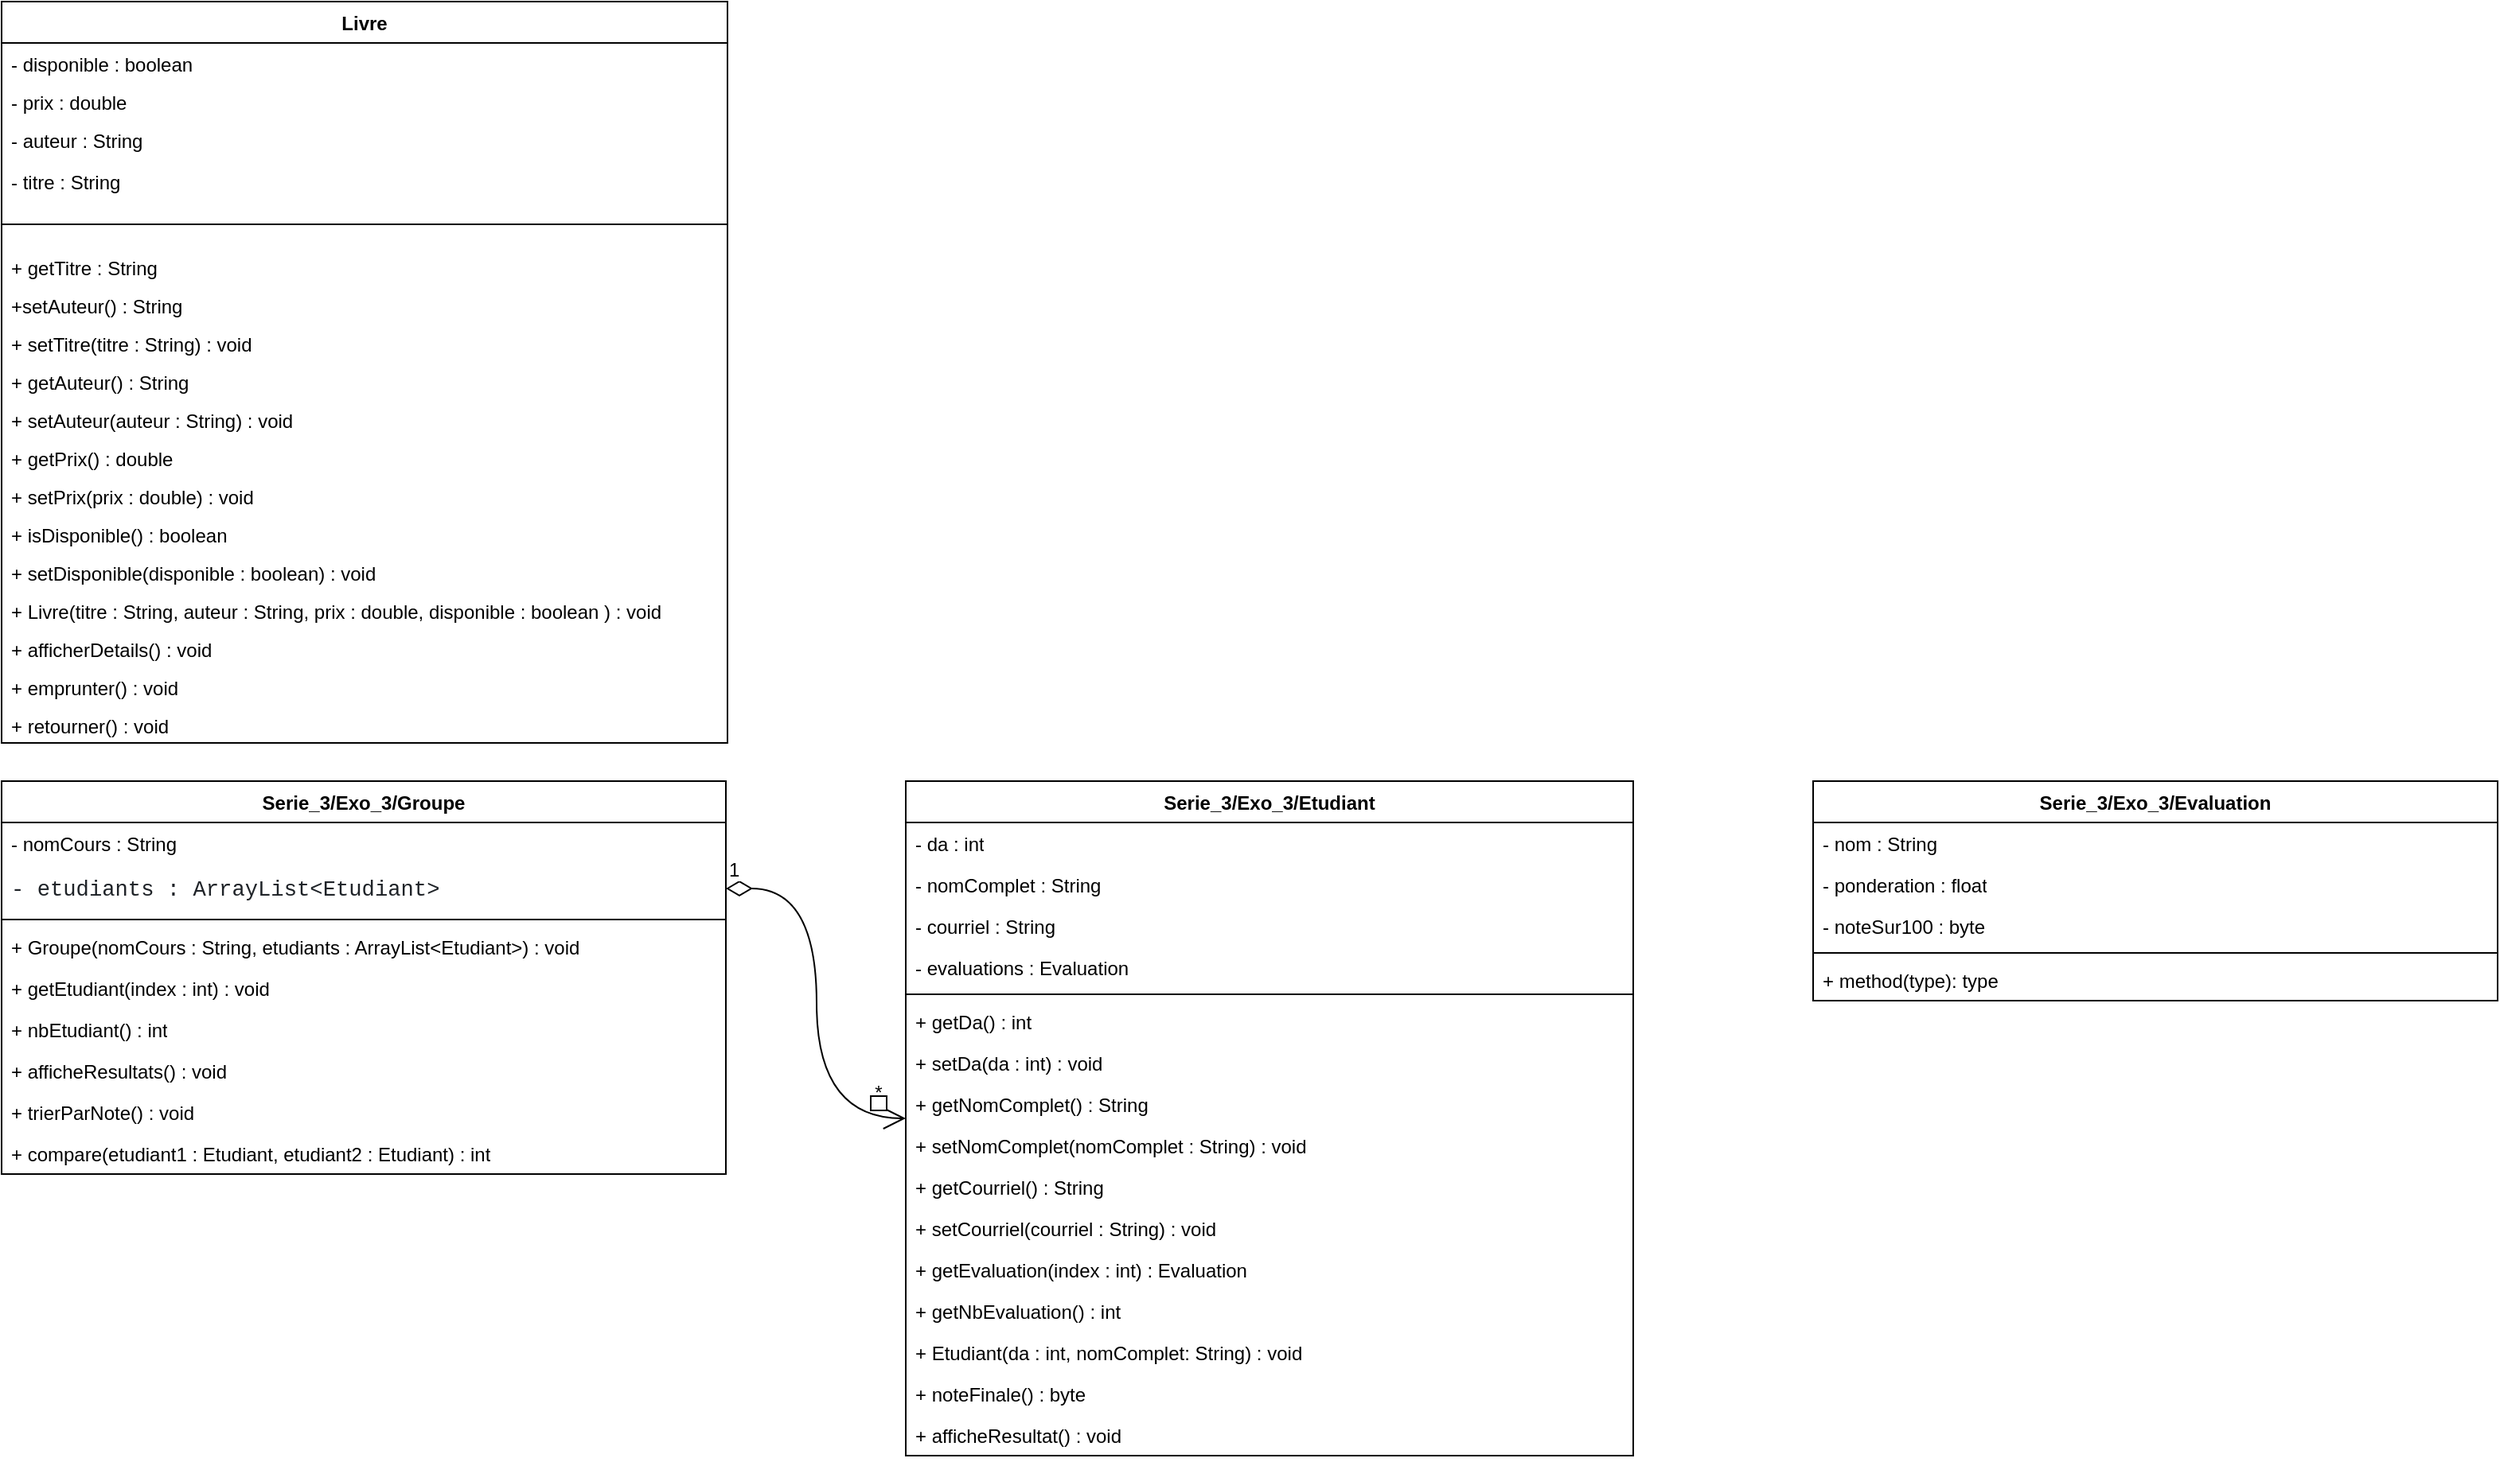 <mxfile version="26.2.5">
  <diagram name="Page-1" id="IBTZx50Kvss-hVOxCkij">
    <mxGraphModel dx="742" dy="1198" grid="0" gridSize="10" guides="1" tooltips="1" connect="1" arrows="1" fold="1" page="0" pageScale="1" pageWidth="827" pageHeight="1169" math="0" shadow="0">
      <root>
        <mxCell id="0" />
        <mxCell id="1" parent="0" />
        <mxCell id="44MyPO-igq-WciJjIL3j-24" value="Livre&lt;div&gt;&lt;br&gt;&lt;/div&gt;" style="swimlane;fontStyle=1;align=center;verticalAlign=top;childLayout=stackLayout;horizontal=1;startSize=26;horizontalStack=0;resizeParent=1;resizeParentMax=0;resizeLast=0;collapsible=1;marginBottom=0;whiteSpace=wrap;html=1;" vertex="1" parent="1">
          <mxGeometry x="38" y="-28" width="456" height="466" as="geometry" />
        </mxCell>
        <mxCell id="44MyPO-igq-WciJjIL3j-9" value="- disponible : boolean" style="text;strokeColor=none;fillColor=none;align=left;verticalAlign=top;spacingLeft=4;spacingRight=4;overflow=hidden;rotatable=0;points=[[0,0.5],[1,0.5]];portConstraint=eastwest;whiteSpace=wrap;html=1;" vertex="1" parent="44MyPO-igq-WciJjIL3j-24">
          <mxGeometry y="26" width="456" height="24" as="geometry" />
        </mxCell>
        <mxCell id="44MyPO-igq-WciJjIL3j-8" value="- prix : double" style="text;strokeColor=none;fillColor=none;align=left;verticalAlign=top;spacingLeft=4;spacingRight=4;overflow=hidden;rotatable=0;points=[[0,0.5],[1,0.5]];portConstraint=eastwest;whiteSpace=wrap;html=1;" vertex="1" parent="44MyPO-igq-WciJjIL3j-24">
          <mxGeometry y="50" width="456" height="24" as="geometry" />
        </mxCell>
        <mxCell id="44MyPO-igq-WciJjIL3j-7" value="- auteur : String" style="text;strokeColor=none;fillColor=none;align=left;verticalAlign=top;spacingLeft=4;spacingRight=4;overflow=hidden;rotatable=0;points=[[0,0.5],[1,0.5]];portConstraint=eastwest;whiteSpace=wrap;html=1;" vertex="1" parent="44MyPO-igq-WciJjIL3j-24">
          <mxGeometry y="74" width="456" height="26" as="geometry" />
        </mxCell>
        <mxCell id="44MyPO-igq-WciJjIL3j-6" value="- titre : String&lt;div&gt;&lt;br&gt;&lt;/div&gt;&lt;div&gt;&lt;br&gt;&lt;/div&gt;" style="text;strokeColor=none;fillColor=none;align=left;verticalAlign=top;spacingLeft=4;spacingRight=4;overflow=hidden;rotatable=0;points=[[0,0.5],[1,0.5]];portConstraint=eastwest;whiteSpace=wrap;html=1;" vertex="1" parent="44MyPO-igq-WciJjIL3j-24">
          <mxGeometry y="100" width="456" height="26" as="geometry" />
        </mxCell>
        <mxCell id="44MyPO-igq-WciJjIL3j-26" value="" style="line;strokeWidth=1;fillColor=none;align=left;verticalAlign=middle;spacingTop=-1;spacingLeft=3;spacingRight=3;rotatable=0;labelPosition=right;points=[];portConstraint=eastwest;strokeColor=inherit;" vertex="1" parent="44MyPO-igq-WciJjIL3j-24">
          <mxGeometry y="126" width="456" height="28" as="geometry" />
        </mxCell>
        <mxCell id="44MyPO-igq-WciJjIL3j-15" value="+ getTitre : String" style="text;strokeColor=none;fillColor=none;align=left;verticalAlign=top;spacingLeft=4;spacingRight=4;overflow=hidden;rotatable=0;points=[[0,0.5],[1,0.5]];portConstraint=eastwest;whiteSpace=wrap;html=1;" vertex="1" parent="44MyPO-igq-WciJjIL3j-24">
          <mxGeometry y="154" width="456" height="24" as="geometry" />
        </mxCell>
        <mxCell id="44MyPO-igq-WciJjIL3j-19" value="+setAuteur() : String" style="text;strokeColor=none;fillColor=none;align=left;verticalAlign=top;spacingLeft=4;spacingRight=4;overflow=hidden;rotatable=0;points=[[0,0.5],[1,0.5]];portConstraint=eastwest;whiteSpace=wrap;html=1;" vertex="1" parent="44MyPO-igq-WciJjIL3j-24">
          <mxGeometry y="178" width="456" height="24" as="geometry" />
        </mxCell>
        <mxCell id="44MyPO-igq-WciJjIL3j-21" value="+ setTitre(titre : String) : void" style="text;strokeColor=none;fillColor=none;align=left;verticalAlign=top;spacingLeft=4;spacingRight=4;overflow=hidden;rotatable=0;points=[[0,0.5],[1,0.5]];portConstraint=eastwest;whiteSpace=wrap;html=1;" vertex="1" parent="44MyPO-igq-WciJjIL3j-24">
          <mxGeometry y="202" width="456" height="24" as="geometry" />
        </mxCell>
        <mxCell id="44MyPO-igq-WciJjIL3j-20" value="+ getAuteur() : String" style="text;strokeColor=none;fillColor=none;align=left;verticalAlign=top;spacingLeft=4;spacingRight=4;overflow=hidden;rotatable=0;points=[[0,0.5],[1,0.5]];portConstraint=eastwest;whiteSpace=wrap;html=1;" vertex="1" parent="44MyPO-igq-WciJjIL3j-24">
          <mxGeometry y="226" width="456" height="24" as="geometry" />
        </mxCell>
        <mxCell id="44MyPO-igq-WciJjIL3j-31" value="+ setAuteur(auteur : String) : void" style="text;strokeColor=none;fillColor=none;align=left;verticalAlign=top;spacingLeft=4;spacingRight=4;overflow=hidden;rotatable=0;points=[[0,0.5],[1,0.5]];portConstraint=eastwest;whiteSpace=wrap;html=1;" vertex="1" parent="44MyPO-igq-WciJjIL3j-24">
          <mxGeometry y="250" width="456" height="24" as="geometry" />
        </mxCell>
        <mxCell id="44MyPO-igq-WciJjIL3j-30" value="+ getPrix() : double" style="text;strokeColor=none;fillColor=none;align=left;verticalAlign=top;spacingLeft=4;spacingRight=4;overflow=hidden;rotatable=0;points=[[0,0.5],[1,0.5]];portConstraint=eastwest;whiteSpace=wrap;html=1;" vertex="1" parent="44MyPO-igq-WciJjIL3j-24">
          <mxGeometry y="274" width="456" height="24" as="geometry" />
        </mxCell>
        <mxCell id="44MyPO-igq-WciJjIL3j-29" value="+ setPrix(prix : double) : void" style="text;strokeColor=none;fillColor=none;align=left;verticalAlign=top;spacingLeft=4;spacingRight=4;overflow=hidden;rotatable=0;points=[[0,0.5],[1,0.5]];portConstraint=eastwest;whiteSpace=wrap;html=1;" vertex="1" parent="44MyPO-igq-WciJjIL3j-24">
          <mxGeometry y="298" width="456" height="24" as="geometry" />
        </mxCell>
        <mxCell id="44MyPO-igq-WciJjIL3j-36" value="+ isDisponible() : boolean" style="text;strokeColor=none;fillColor=none;align=left;verticalAlign=top;spacingLeft=4;spacingRight=4;overflow=hidden;rotatable=0;points=[[0,0.5],[1,0.5]];portConstraint=eastwest;whiteSpace=wrap;html=1;" vertex="1" parent="44MyPO-igq-WciJjIL3j-24">
          <mxGeometry y="322" width="456" height="24" as="geometry" />
        </mxCell>
        <mxCell id="44MyPO-igq-WciJjIL3j-35" value="+ setDisponible(disponible : boolean) : void" style="text;strokeColor=none;fillColor=none;align=left;verticalAlign=top;spacingLeft=4;spacingRight=4;overflow=hidden;rotatable=0;points=[[0,0.5],[1,0.5]];portConstraint=eastwest;whiteSpace=wrap;html=1;" vertex="1" parent="44MyPO-igq-WciJjIL3j-24">
          <mxGeometry y="346" width="456" height="24" as="geometry" />
        </mxCell>
        <mxCell id="44MyPO-igq-WciJjIL3j-34" value="+ Livre(titre : String, auteur : String, prix : double, disponible : boolean ) : void" style="text;strokeColor=none;fillColor=none;align=left;verticalAlign=top;spacingLeft=4;spacingRight=4;overflow=hidden;rotatable=0;points=[[0,0.5],[1,0.5]];portConstraint=eastwest;whiteSpace=wrap;html=1;" vertex="1" parent="44MyPO-igq-WciJjIL3j-24">
          <mxGeometry y="370" width="456" height="24" as="geometry" />
        </mxCell>
        <mxCell id="44MyPO-igq-WciJjIL3j-33" value="+ afficherDetails() : void" style="text;strokeColor=none;fillColor=none;align=left;verticalAlign=top;spacingLeft=4;spacingRight=4;overflow=hidden;rotatable=0;points=[[0,0.5],[1,0.5]];portConstraint=eastwest;whiteSpace=wrap;html=1;" vertex="1" parent="44MyPO-igq-WciJjIL3j-24">
          <mxGeometry y="394" width="456" height="24" as="geometry" />
        </mxCell>
        <mxCell id="44MyPO-igq-WciJjIL3j-32" value="+ emprunter() : void" style="text;strokeColor=none;fillColor=none;align=left;verticalAlign=top;spacingLeft=4;spacingRight=4;overflow=hidden;rotatable=0;points=[[0,0.5],[1,0.5]];portConstraint=eastwest;whiteSpace=wrap;html=1;" vertex="1" parent="44MyPO-igq-WciJjIL3j-24">
          <mxGeometry y="418" width="456" height="24" as="geometry" />
        </mxCell>
        <mxCell id="44MyPO-igq-WciJjIL3j-37" value="+ retourner() : void" style="text;strokeColor=none;fillColor=none;align=left;verticalAlign=top;spacingLeft=4;spacingRight=4;overflow=hidden;rotatable=0;points=[[0,0.5],[1,0.5]];portConstraint=eastwest;whiteSpace=wrap;html=1;" vertex="1" parent="44MyPO-igq-WciJjIL3j-24">
          <mxGeometry y="442" width="456" height="24" as="geometry" />
        </mxCell>
        <mxCell id="44MyPO-igq-WciJjIL3j-39" value="Serie_3/&lt;span style=&quot;background-color: transparent; color: light-dark(rgb(0, 0, 0), rgb(255, 255, 255));&quot;&gt;Exo_3/Groupe&lt;/span&gt;" style="swimlane;fontStyle=1;align=center;verticalAlign=top;childLayout=stackLayout;horizontal=1;startSize=26;horizontalStack=0;resizeParent=1;resizeParentMax=0;resizeLast=0;collapsible=1;marginBottom=0;whiteSpace=wrap;html=1;" vertex="1" parent="1">
          <mxGeometry x="38" y="462" width="455" height="247" as="geometry" />
        </mxCell>
        <mxCell id="44MyPO-igq-WciJjIL3j-40" value="- nomCours : String" style="text;strokeColor=none;fillColor=none;align=left;verticalAlign=top;spacingLeft=4;spacingRight=4;overflow=hidden;rotatable=0;points=[[0,0.5],[1,0.5]];portConstraint=eastwest;whiteSpace=wrap;html=1;" vertex="1" parent="44MyPO-igq-WciJjIL3j-39">
          <mxGeometry y="26" width="455" height="26" as="geometry" />
        </mxCell>
        <mxCell id="44MyPO-igq-WciJjIL3j-44" value="&lt;pre style=&quot;box-sizing: border-box; font-family: var(--fontStack-monospace, ui-monospace, SFMono-Regular, SF Mono, Menlo, Consolas, Liberation Mono, monospace); font-size: 13.6px; margin-top: 0px; margin-bottom: 0px; overflow-wrap: normal; padding: var(--base-size-16); overflow: auto; line-height: 1.45; color: rgb(31, 35, 40); background-color: var(--bgColor-muted, var(--color-canvas-subtle)); border-radius: 6px; word-break: normal; min-height: 52px; font-style: normal; font-variant-ligatures: normal; font-variant-caps: normal; font-weight: 400; letter-spacing: normal; orphans: 2; text-align: start; text-indent: 0px; text-transform: none; widows: 2; word-spacing: 0px; -webkit-text-stroke-width: 0px; text-decoration-thickness: initial; text-decoration-style: initial; text-decoration-color: initial;&quot;&gt;&lt;span style=&quot;box-sizing: border-box; color: var(--color-prettylights-syntax-storage-modifier-import);&quot; class=&quot;pl-smi&quot;&gt;- &lt;/span&gt;&lt;span style=&quot;box-sizing: border-box;&quot; class=&quot;pl-s1&quot;&gt;etudiants : &lt;/span&gt;ArrayList&lt;span style=&quot;background-color: var(--bgColor-muted, var(--color-canvas-subtle)); color: light-dark(rgb(31, 35, 40), rgb(205, 208, 212)); font-family: var(--fontStack-monospace, ui-monospace, SFMono-Regular, SF Mono, Menlo, Consolas, Liberation Mono, monospace); font-size: 13.6px; white-space: normal;&quot;&gt;&amp;lt;&lt;/span&gt;&lt;span style=&quot;background-color: var(--bgColor-muted, var(--color-canvas-subtle)); color: var(--color-prettylights-syntax-storage-modifier-import); font-family: var(--fontStack-monospace, ui-monospace, SFMono-Regular, SF Mono, Menlo, Consolas, Liberation Mono, monospace); font-size: 13.6px; white-space: normal; box-sizing: border-box;&quot; class=&quot;pl-smi&quot;&gt;Etudiant&lt;/span&gt;&lt;span style=&quot;background-color: var(--bgColor-muted, var(--color-canvas-subtle)); color: light-dark(rgb(31, 35, 40), rgb(205, 208, 212)); font-family: var(--fontStack-monospace, ui-monospace, SFMono-Regular, SF Mono, Menlo, Consolas, Liberation Mono, monospace); font-size: 13.6px; white-space: normal;&quot;&gt;&amp;gt;&lt;/span&gt;&lt;/pre&gt;&lt;div&gt;&lt;br&gt;&lt;/div&gt;" style="text;strokeColor=none;fillColor=none;align=left;verticalAlign=top;spacingLeft=4;spacingRight=4;overflow=hidden;rotatable=0;points=[[0,0.5],[1,0.5]];portConstraint=eastwest;whiteSpace=wrap;html=1;" vertex="1" parent="44MyPO-igq-WciJjIL3j-39">
          <mxGeometry y="52" width="455" height="31" as="geometry" />
        </mxCell>
        <mxCell id="44MyPO-igq-WciJjIL3j-41" value="" style="line;strokeWidth=1;fillColor=none;align=left;verticalAlign=middle;spacingTop=-1;spacingLeft=3;spacingRight=3;rotatable=0;labelPosition=right;points=[];portConstraint=eastwest;strokeColor=inherit;" vertex="1" parent="44MyPO-igq-WciJjIL3j-39">
          <mxGeometry y="83" width="455" height="8" as="geometry" />
        </mxCell>
        <mxCell id="44MyPO-igq-WciJjIL3j-42" value="+ Groupe(nomCours : String, etudiants : ArrayList&amp;lt;Etudiant&amp;gt;) : void" style="text;strokeColor=none;fillColor=none;align=left;verticalAlign=top;spacingLeft=4;spacingRight=4;overflow=hidden;rotatable=0;points=[[0,0.5],[1,0.5]];portConstraint=eastwest;whiteSpace=wrap;html=1;" vertex="1" parent="44MyPO-igq-WciJjIL3j-39">
          <mxGeometry y="91" width="455" height="26" as="geometry" />
        </mxCell>
        <mxCell id="44MyPO-igq-WciJjIL3j-45" value="+ getEtudiant(index : int) : void" style="text;strokeColor=none;fillColor=none;align=left;verticalAlign=top;spacingLeft=4;spacingRight=4;overflow=hidden;rotatable=0;points=[[0,0.5],[1,0.5]];portConstraint=eastwest;whiteSpace=wrap;html=1;" vertex="1" parent="44MyPO-igq-WciJjIL3j-39">
          <mxGeometry y="117" width="455" height="26" as="geometry" />
        </mxCell>
        <mxCell id="44MyPO-igq-WciJjIL3j-49" value="+ nbEtudiant() : int" style="text;strokeColor=none;fillColor=none;align=left;verticalAlign=top;spacingLeft=4;spacingRight=4;overflow=hidden;rotatable=0;points=[[0,0.5],[1,0.5]];portConstraint=eastwest;whiteSpace=wrap;html=1;" vertex="1" parent="44MyPO-igq-WciJjIL3j-39">
          <mxGeometry y="143" width="455" height="26" as="geometry" />
        </mxCell>
        <mxCell id="44MyPO-igq-WciJjIL3j-48" value="+ afficheResultats() : void" style="text;strokeColor=none;fillColor=none;align=left;verticalAlign=top;spacingLeft=4;spacingRight=4;overflow=hidden;rotatable=0;points=[[0,0.5],[1,0.5]];portConstraint=eastwest;whiteSpace=wrap;html=1;" vertex="1" parent="44MyPO-igq-WciJjIL3j-39">
          <mxGeometry y="169" width="455" height="26" as="geometry" />
        </mxCell>
        <mxCell id="44MyPO-igq-WciJjIL3j-47" value="+ trierParNote() : void" style="text;strokeColor=none;fillColor=none;align=left;verticalAlign=top;spacingLeft=4;spacingRight=4;overflow=hidden;rotatable=0;points=[[0,0.5],[1,0.5]];portConstraint=eastwest;whiteSpace=wrap;html=1;" vertex="1" parent="44MyPO-igq-WciJjIL3j-39">
          <mxGeometry y="195" width="455" height="26" as="geometry" />
        </mxCell>
        <mxCell id="44MyPO-igq-WciJjIL3j-46" value="+ compare(etudiant1 : Etudiant, etudiant2 : Etudiant) : int" style="text;strokeColor=none;fillColor=none;align=left;verticalAlign=top;spacingLeft=4;spacingRight=4;overflow=hidden;rotatable=0;points=[[0,0.5],[1,0.5]];portConstraint=eastwest;whiteSpace=wrap;html=1;" vertex="1" parent="44MyPO-igq-WciJjIL3j-39">
          <mxGeometry y="221" width="455" height="26" as="geometry" />
        </mxCell>
        <mxCell id="44MyPO-igq-WciJjIL3j-51" value="Serie_3/Exo_3/Etudiant" style="swimlane;fontStyle=1;align=center;verticalAlign=top;childLayout=stackLayout;horizontal=1;startSize=26;horizontalStack=0;resizeParent=1;resizeParentMax=0;resizeLast=0;collapsible=1;marginBottom=0;whiteSpace=wrap;html=1;" vertex="1" parent="1">
          <mxGeometry x="606" y="462" width="457" height="424" as="geometry" />
        </mxCell>
        <mxCell id="44MyPO-igq-WciJjIL3j-52" value="- da : int" style="text;strokeColor=none;fillColor=none;align=left;verticalAlign=top;spacingLeft=4;spacingRight=4;overflow=hidden;rotatable=0;points=[[0,0.5],[1,0.5]];portConstraint=eastwest;whiteSpace=wrap;html=1;" vertex="1" parent="44MyPO-igq-WciJjIL3j-51">
          <mxGeometry y="26" width="457" height="26" as="geometry" />
        </mxCell>
        <mxCell id="44MyPO-igq-WciJjIL3j-57" value="- nomComplet : String" style="text;strokeColor=none;fillColor=none;align=left;verticalAlign=top;spacingLeft=4;spacingRight=4;overflow=hidden;rotatable=0;points=[[0,0.5],[1,0.5]];portConstraint=eastwest;whiteSpace=wrap;html=1;" vertex="1" parent="44MyPO-igq-WciJjIL3j-51">
          <mxGeometry y="52" width="457" height="26" as="geometry" />
        </mxCell>
        <mxCell id="44MyPO-igq-WciJjIL3j-56" value="- courriel : String" style="text;strokeColor=none;fillColor=none;align=left;verticalAlign=top;spacingLeft=4;spacingRight=4;overflow=hidden;rotatable=0;points=[[0,0.5],[1,0.5]];portConstraint=eastwest;whiteSpace=wrap;html=1;" vertex="1" parent="44MyPO-igq-WciJjIL3j-51">
          <mxGeometry y="78" width="457" height="26" as="geometry" />
        </mxCell>
        <mxCell id="44MyPO-igq-WciJjIL3j-55" value="- evaluations : Evaluation" style="text;strokeColor=none;fillColor=none;align=left;verticalAlign=top;spacingLeft=4;spacingRight=4;overflow=hidden;rotatable=0;points=[[0,0.5],[1,0.5]];portConstraint=eastwest;whiteSpace=wrap;html=1;" vertex="1" parent="44MyPO-igq-WciJjIL3j-51">
          <mxGeometry y="104" width="457" height="26" as="geometry" />
        </mxCell>
        <mxCell id="44MyPO-igq-WciJjIL3j-53" value="" style="line;strokeWidth=1;fillColor=none;align=left;verticalAlign=middle;spacingTop=-1;spacingLeft=3;spacingRight=3;rotatable=0;labelPosition=right;points=[];portConstraint=eastwest;strokeColor=inherit;" vertex="1" parent="44MyPO-igq-WciJjIL3j-51">
          <mxGeometry y="130" width="457" height="8" as="geometry" />
        </mxCell>
        <mxCell id="44MyPO-igq-WciJjIL3j-54" value="+ getDa() : int" style="text;strokeColor=none;fillColor=none;align=left;verticalAlign=top;spacingLeft=4;spacingRight=4;overflow=hidden;rotatable=0;points=[[0,0.5],[1,0.5]];portConstraint=eastwest;whiteSpace=wrap;html=1;" vertex="1" parent="44MyPO-igq-WciJjIL3j-51">
          <mxGeometry y="138" width="457" height="26" as="geometry" />
        </mxCell>
        <mxCell id="44MyPO-igq-WciJjIL3j-63" value="+ setDa(da : int) : void" style="text;strokeColor=none;fillColor=none;align=left;verticalAlign=top;spacingLeft=4;spacingRight=4;overflow=hidden;rotatable=0;points=[[0,0.5],[1,0.5]];portConstraint=eastwest;whiteSpace=wrap;html=1;" vertex="1" parent="44MyPO-igq-WciJjIL3j-51">
          <mxGeometry y="164" width="457" height="26" as="geometry" />
        </mxCell>
        <mxCell id="44MyPO-igq-WciJjIL3j-62" value="+ getNomComplet() : String" style="text;strokeColor=none;fillColor=none;align=left;verticalAlign=top;spacingLeft=4;spacingRight=4;overflow=hidden;rotatable=0;points=[[0,0.5],[1,0.5]];portConstraint=eastwest;whiteSpace=wrap;html=1;" vertex="1" parent="44MyPO-igq-WciJjIL3j-51">
          <mxGeometry y="190" width="457" height="26" as="geometry" />
        </mxCell>
        <mxCell id="44MyPO-igq-WciJjIL3j-61" value="+ setNomComplet(nomComplet : String) : void" style="text;strokeColor=none;fillColor=none;align=left;verticalAlign=top;spacingLeft=4;spacingRight=4;overflow=hidden;rotatable=0;points=[[0,0.5],[1,0.5]];portConstraint=eastwest;whiteSpace=wrap;html=1;" vertex="1" parent="44MyPO-igq-WciJjIL3j-51">
          <mxGeometry y="216" width="457" height="26" as="geometry" />
        </mxCell>
        <mxCell id="44MyPO-igq-WciJjIL3j-60" value="+ getCourriel() : String" style="text;strokeColor=none;fillColor=none;align=left;verticalAlign=top;spacingLeft=4;spacingRight=4;overflow=hidden;rotatable=0;points=[[0,0.5],[1,0.5]];portConstraint=eastwest;whiteSpace=wrap;html=1;" vertex="1" parent="44MyPO-igq-WciJjIL3j-51">
          <mxGeometry y="242" width="457" height="26" as="geometry" />
        </mxCell>
        <mxCell id="44MyPO-igq-WciJjIL3j-59" value="+ setCourriel(courriel : String) : void" style="text;strokeColor=none;fillColor=none;align=left;verticalAlign=top;spacingLeft=4;spacingRight=4;overflow=hidden;rotatable=0;points=[[0,0.5],[1,0.5]];portConstraint=eastwest;whiteSpace=wrap;html=1;" vertex="1" parent="44MyPO-igq-WciJjIL3j-51">
          <mxGeometry y="268" width="457" height="26" as="geometry" />
        </mxCell>
        <mxCell id="44MyPO-igq-WciJjIL3j-58" value="+ getEvaluation(index : int) : Evaluation" style="text;strokeColor=none;fillColor=none;align=left;verticalAlign=top;spacingLeft=4;spacingRight=4;overflow=hidden;rotatable=0;points=[[0,0.5],[1,0.5]];portConstraint=eastwest;whiteSpace=wrap;html=1;" vertex="1" parent="44MyPO-igq-WciJjIL3j-51">
          <mxGeometry y="294" width="457" height="26" as="geometry" />
        </mxCell>
        <mxCell id="44MyPO-igq-WciJjIL3j-66" value="+ getNbEvaluation() : int" style="text;strokeColor=none;fillColor=none;align=left;verticalAlign=top;spacingLeft=4;spacingRight=4;overflow=hidden;rotatable=0;points=[[0,0.5],[1,0.5]];portConstraint=eastwest;whiteSpace=wrap;html=1;" vertex="1" parent="44MyPO-igq-WciJjIL3j-51">
          <mxGeometry y="320" width="457" height="26" as="geometry" />
        </mxCell>
        <mxCell id="44MyPO-igq-WciJjIL3j-65" value="+ Etudiant(da : int, nomComplet: String) : void" style="text;strokeColor=none;fillColor=none;align=left;verticalAlign=top;spacingLeft=4;spacingRight=4;overflow=hidden;rotatable=0;points=[[0,0.5],[1,0.5]];portConstraint=eastwest;whiteSpace=wrap;html=1;" vertex="1" parent="44MyPO-igq-WciJjIL3j-51">
          <mxGeometry y="346" width="457" height="26" as="geometry" />
        </mxCell>
        <mxCell id="44MyPO-igq-WciJjIL3j-64" value="+ noteFinale() : byte" style="text;strokeColor=none;fillColor=none;align=left;verticalAlign=top;spacingLeft=4;spacingRight=4;overflow=hidden;rotatable=0;points=[[0,0.5],[1,0.5]];portConstraint=eastwest;whiteSpace=wrap;html=1;" vertex="1" parent="44MyPO-igq-WciJjIL3j-51">
          <mxGeometry y="372" width="457" height="26" as="geometry" />
        </mxCell>
        <mxCell id="44MyPO-igq-WciJjIL3j-67" value="+ afficheResultat() : void" style="text;strokeColor=none;fillColor=none;align=left;verticalAlign=top;spacingLeft=4;spacingRight=4;overflow=hidden;rotatable=0;points=[[0,0.5],[1,0.5]];portConstraint=eastwest;whiteSpace=wrap;html=1;" vertex="1" parent="44MyPO-igq-WciJjIL3j-51">
          <mxGeometry y="398" width="457" height="26" as="geometry" />
        </mxCell>
        <mxCell id="44MyPO-igq-WciJjIL3j-74" value="Serie_3/Exo_3/Evaluation" style="swimlane;fontStyle=1;align=center;verticalAlign=top;childLayout=stackLayout;horizontal=1;startSize=26;horizontalStack=0;resizeParent=1;resizeParentMax=0;resizeLast=0;collapsible=1;marginBottom=0;whiteSpace=wrap;html=1;" vertex="1" parent="1">
          <mxGeometry x="1176" y="462" width="430" height="138" as="geometry" />
        </mxCell>
        <mxCell id="44MyPO-igq-WciJjIL3j-75" value="- nom : String" style="text;strokeColor=none;fillColor=none;align=left;verticalAlign=top;spacingLeft=4;spacingRight=4;overflow=hidden;rotatable=0;points=[[0,0.5],[1,0.5]];portConstraint=eastwest;whiteSpace=wrap;html=1;" vertex="1" parent="44MyPO-igq-WciJjIL3j-74">
          <mxGeometry y="26" width="430" height="26" as="geometry" />
        </mxCell>
        <mxCell id="44MyPO-igq-WciJjIL3j-80" value="- ponderation : float" style="text;strokeColor=none;fillColor=none;align=left;verticalAlign=top;spacingLeft=4;spacingRight=4;overflow=hidden;rotatable=0;points=[[0,0.5],[1,0.5]];portConstraint=eastwest;whiteSpace=wrap;html=1;" vertex="1" parent="44MyPO-igq-WciJjIL3j-74">
          <mxGeometry y="52" width="430" height="26" as="geometry" />
        </mxCell>
        <mxCell id="44MyPO-igq-WciJjIL3j-78" value="- noteSur100 : byte" style="text;strokeColor=none;fillColor=none;align=left;verticalAlign=top;spacingLeft=4;spacingRight=4;overflow=hidden;rotatable=0;points=[[0,0.5],[1,0.5]];portConstraint=eastwest;whiteSpace=wrap;html=1;" vertex="1" parent="44MyPO-igq-WciJjIL3j-74">
          <mxGeometry y="78" width="430" height="26" as="geometry" />
        </mxCell>
        <mxCell id="44MyPO-igq-WciJjIL3j-76" value="" style="line;strokeWidth=1;fillColor=none;align=left;verticalAlign=middle;spacingTop=-1;spacingLeft=3;spacingRight=3;rotatable=0;labelPosition=right;points=[];portConstraint=eastwest;strokeColor=inherit;" vertex="1" parent="44MyPO-igq-WciJjIL3j-74">
          <mxGeometry y="104" width="430" height="8" as="geometry" />
        </mxCell>
        <mxCell id="44MyPO-igq-WciJjIL3j-77" value="+ method(type): type" style="text;strokeColor=none;fillColor=none;align=left;verticalAlign=top;spacingLeft=4;spacingRight=4;overflow=hidden;rotatable=0;points=[[0,0.5],[1,0.5]];portConstraint=eastwest;whiteSpace=wrap;html=1;" vertex="1" parent="44MyPO-igq-WciJjIL3j-74">
          <mxGeometry y="112" width="430" height="26" as="geometry" />
        </mxCell>
        <mxCell id="44MyPO-igq-WciJjIL3j-81" value="1" style="endArrow=open;html=1;endSize=12;startArrow=diamondThin;startSize=14;startFill=0;edgeStyle=orthogonalEdgeStyle;align=left;verticalAlign=bottom;rounded=0;fontSize=12;curved=1;exitX=1;exitY=0.5;exitDx=0;exitDy=0;" edge="1" parent="1" source="44MyPO-igq-WciJjIL3j-44" target="44MyPO-igq-WciJjIL3j-51">
          <mxGeometry x="-1" y="3" relative="1" as="geometry">
            <mxPoint x="352" y="787" as="sourcePoint" />
            <mxPoint x="512" y="787" as="targetPoint" />
            <Array as="points">
              <mxPoint x="550" y="530" />
              <mxPoint x="550" y="674" />
            </Array>
          </mxGeometry>
        </mxCell>
        <mxCell id="44MyPO-igq-WciJjIL3j-86" value="*&lt;div&gt;&lt;br&gt;&lt;/div&gt;" style="html=1;whiteSpace=wrap;" vertex="1" parent="1">
          <mxGeometry x="584" y="660" width="10" height="9" as="geometry" />
        </mxCell>
      </root>
    </mxGraphModel>
  </diagram>
</mxfile>
